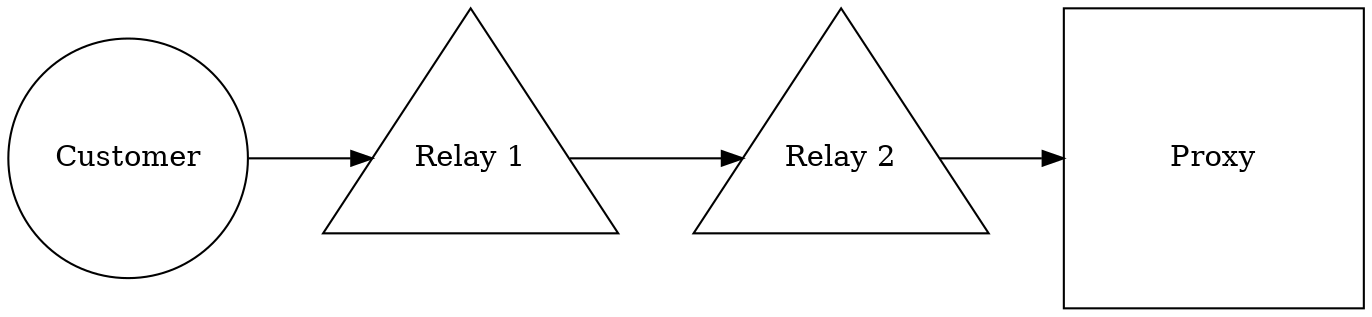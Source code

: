 digraph G {
				Customer [shape=circle, height=1.6];
				"Relay 1" [shape=triangle, height=2];
				"Relay 2" [shape=triangle, height=2];
				Proxy [shape=square, height=2];

				rankdir=LR;

				Customer -> "Relay 1";
				"Relay 1" -> "Relay 2";
				"Relay 2" -> Proxy;
}